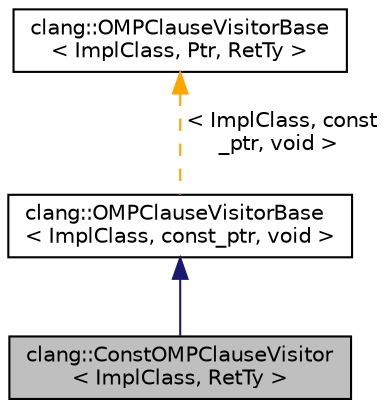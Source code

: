 digraph "clang::ConstOMPClauseVisitor&lt; ImplClass, RetTy &gt;"
{
 // LATEX_PDF_SIZE
  bgcolor="transparent";
  edge [fontname="Helvetica",fontsize="10",labelfontname="Helvetica",labelfontsize="10"];
  node [fontname="Helvetica",fontsize="10",shape=record];
  Node1 [label="clang::ConstOMPClauseVisitor\l\< ImplClass, RetTy \>",height=0.2,width=0.4,color="black", fillcolor="grey75", style="filled", fontcolor="black",tooltip=" "];
  Node2 -> Node1 [dir="back",color="midnightblue",fontsize="10",style="solid",fontname="Helvetica"];
  Node2 [label="clang::OMPClauseVisitorBase\l\< ImplClass, const_ptr, void \>",height=0.2,width=0.4,color="black",URL="$classclang_1_1OMPClauseVisitorBase.html",tooltip=" "];
  Node3 -> Node2 [dir="back",color="orange",fontsize="10",style="dashed",label=" \< ImplClass, const\l_ptr, void \>" ,fontname="Helvetica"];
  Node3 [label="clang::OMPClauseVisitorBase\l\< ImplClass, Ptr, RetTy \>",height=0.2,width=0.4,color="black",URL="$classclang_1_1OMPClauseVisitorBase.html",tooltip="This class implements a simple visitor for OMPClause subclasses."];
}
